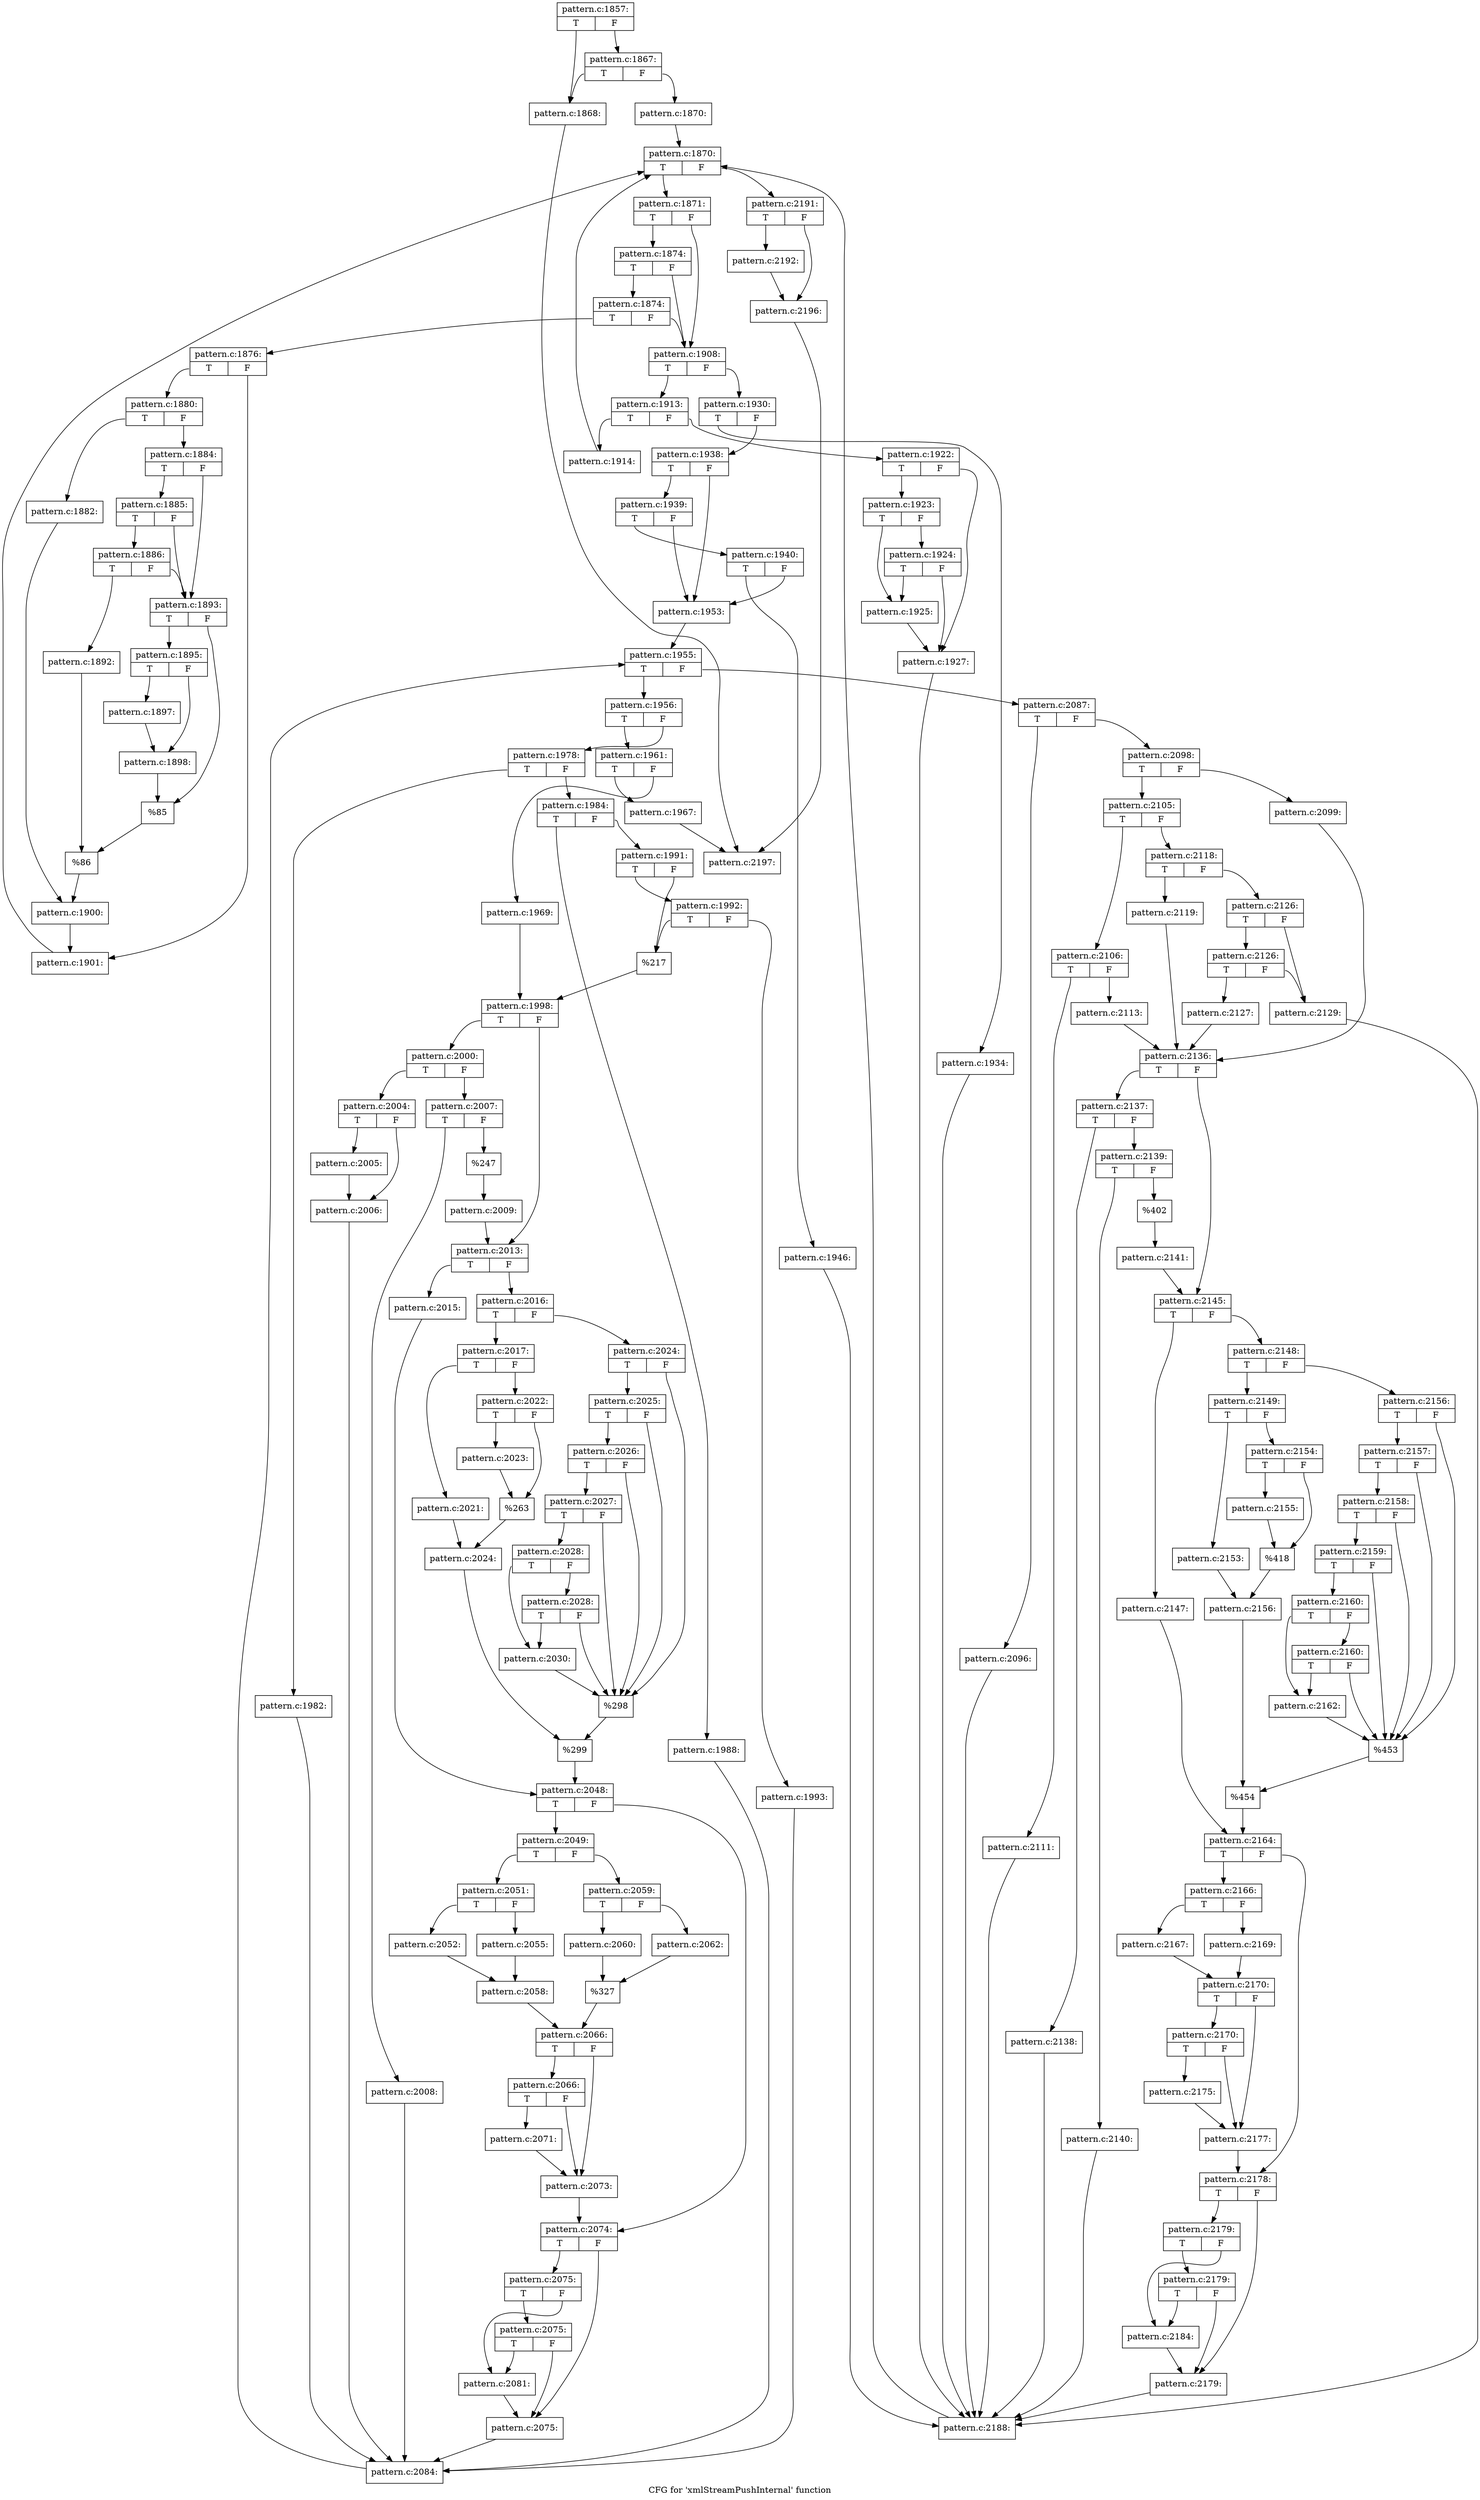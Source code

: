 digraph "CFG for 'xmlStreamPushInternal' function" {
	label="CFG for 'xmlStreamPushInternal' function";

	Node0x465a250 [shape=record,label="{pattern.c:1857:|{<s0>T|<s1>F}}"];
	Node0x465a250:s0 -> Node0x4660090;
	Node0x465a250:s1 -> Node0x4660130;
	Node0x4660130 [shape=record,label="{pattern.c:1867:|{<s0>T|<s1>F}}"];
	Node0x4660130:s0 -> Node0x4660090;
	Node0x4660130:s1 -> Node0x46600e0;
	Node0x4660090 [shape=record,label="{pattern.c:1868:}"];
	Node0x4660090 -> Node0x465c1f0;
	Node0x46600e0 [shape=record,label="{pattern.c:1870:}"];
	Node0x46600e0 -> Node0x4660910;
	Node0x4660910 [shape=record,label="{pattern.c:1870:|{<s0>T|<s1>F}}"];
	Node0x4660910:s0 -> Node0x4660d00;
	Node0x4660910:s1 -> Node0x4660b30;
	Node0x4660d00 [shape=record,label="{pattern.c:1871:|{<s0>T|<s1>F}}"];
	Node0x4660d00:s0 -> Node0x46611a0;
	Node0x4660d00:s1 -> Node0x46610d0;
	Node0x46611a0 [shape=record,label="{pattern.c:1874:|{<s0>T|<s1>F}}"];
	Node0x46611a0:s0 -> Node0x4661120;
	Node0x46611a0:s1 -> Node0x46610d0;
	Node0x4661120 [shape=record,label="{pattern.c:1874:|{<s0>T|<s1>F}}"];
	Node0x4661120:s0 -> Node0x4661080;
	Node0x4661120:s1 -> Node0x46610d0;
	Node0x4661080 [shape=record,label="{pattern.c:1876:|{<s0>T|<s1>F}}"];
	Node0x4661080:s0 -> Node0x4662020;
	Node0x4661080:s1 -> Node0x4662070;
	Node0x4662020 [shape=record,label="{pattern.c:1880:|{<s0>T|<s1>F}}"];
	Node0x4662020:s0 -> Node0x4662600;
	Node0x4662020:s1 -> Node0x46626a0;
	Node0x4662600 [shape=record,label="{pattern.c:1882:}"];
	Node0x4662600 -> Node0x4662650;
	Node0x46626a0 [shape=record,label="{pattern.c:1884:|{<s0>T|<s1>F}}"];
	Node0x46626a0:s0 -> Node0x4662ee0;
	Node0x46626a0:s1 -> Node0x4662e10;
	Node0x4662ee0 [shape=record,label="{pattern.c:1885:|{<s0>T|<s1>F}}"];
	Node0x4662ee0:s0 -> Node0x4662e60;
	Node0x4662ee0:s1 -> Node0x4662e10;
	Node0x4662e60 [shape=record,label="{pattern.c:1886:|{<s0>T|<s1>F}}"];
	Node0x4662e60:s0 -> Node0x4662d70;
	Node0x4662e60:s1 -> Node0x4662e10;
	Node0x4662d70 [shape=record,label="{pattern.c:1892:}"];
	Node0x4662d70 -> Node0x4662dc0;
	Node0x4662e10 [shape=record,label="{pattern.c:1893:|{<s0>T|<s1>F}}"];
	Node0x4662e10:s0 -> Node0x46640b0;
	Node0x4662e10:s1 -> Node0x4664100;
	Node0x46640b0 [shape=record,label="{pattern.c:1895:|{<s0>T|<s1>F}}"];
	Node0x46640b0:s0 -> Node0x46650b0;
	Node0x46640b0:s1 -> Node0x46653e0;
	Node0x46650b0 [shape=record,label="{pattern.c:1897:}"];
	Node0x46650b0 -> Node0x46653e0;
	Node0x46653e0 [shape=record,label="{pattern.c:1898:}"];
	Node0x46653e0 -> Node0x4664100;
	Node0x4664100 [shape=record,label="{%85}"];
	Node0x4664100 -> Node0x4662dc0;
	Node0x4662dc0 [shape=record,label="{%86}"];
	Node0x4662dc0 -> Node0x4662650;
	Node0x4662650 [shape=record,label="{pattern.c:1900:}"];
	Node0x4662650 -> Node0x4662070;
	Node0x4662070 [shape=record,label="{pattern.c:1901:}"];
	Node0x4662070 -> Node0x4660910;
	Node0x46610d0 [shape=record,label="{pattern.c:1908:|{<s0>T|<s1>F}}"];
	Node0x46610d0:s0 -> Node0x4665eb0;
	Node0x46610d0:s1 -> Node0x4665f00;
	Node0x4665eb0 [shape=record,label="{pattern.c:1913:|{<s0>T|<s1>F}}"];
	Node0x4665eb0:s0 -> Node0x4666370;
	Node0x4665eb0:s1 -> Node0x46663c0;
	Node0x4666370 [shape=record,label="{pattern.c:1914:}"];
	Node0x4666370 -> Node0x4660910;
	Node0x46663c0 [shape=record,label="{pattern.c:1922:|{<s0>T|<s1>F}}"];
	Node0x46663c0:s0 -> Node0x4666c50;
	Node0x46663c0:s1 -> Node0x4666c00;
	Node0x4666c50 [shape=record,label="{pattern.c:1923:|{<s0>T|<s1>F}}"];
	Node0x4666c50:s0 -> Node0x4666bb0;
	Node0x4666c50:s1 -> Node0x4666f30;
	Node0x4666f30 [shape=record,label="{pattern.c:1924:|{<s0>T|<s1>F}}"];
	Node0x4666f30:s0 -> Node0x4666bb0;
	Node0x4666f30:s1 -> Node0x4666c00;
	Node0x4666bb0 [shape=record,label="{pattern.c:1925:}"];
	Node0x4666bb0 -> Node0x4666c00;
	Node0x4666c00 [shape=record,label="{pattern.c:1927:}"];
	Node0x4666c00 -> Node0x4664a10;
	Node0x4665f00 [shape=record,label="{pattern.c:1930:|{<s0>T|<s1>F}}"];
	Node0x4665f00:s0 -> Node0x46651a0;
	Node0x4665f00:s1 -> Node0x46651f0;
	Node0x46651a0 [shape=record,label="{pattern.c:1934:}"];
	Node0x46651a0 -> Node0x4664a10;
	Node0x46651f0 [shape=record,label="{pattern.c:1938:|{<s0>T|<s1>F}}"];
	Node0x46651f0:s0 -> Node0x4668cd0;
	Node0x46651f0:s1 -> Node0x4668c00;
	Node0x4668cd0 [shape=record,label="{pattern.c:1939:|{<s0>T|<s1>F}}"];
	Node0x4668cd0:s0 -> Node0x4668c50;
	Node0x4668cd0:s1 -> Node0x4668c00;
	Node0x4668c50 [shape=record,label="{pattern.c:1940:|{<s0>T|<s1>F}}"];
	Node0x4668c50:s0 -> Node0x4668bb0;
	Node0x4668c50:s1 -> Node0x4668c00;
	Node0x4668bb0 [shape=record,label="{pattern.c:1946:}"];
	Node0x4668bb0 -> Node0x4664a10;
	Node0x4668c00 [shape=record,label="{pattern.c:1953:}"];
	Node0x4668c00 -> Node0x4669e20;
	Node0x4669e20 [shape=record,label="{pattern.c:1955:|{<s0>T|<s1>F}}"];
	Node0x4669e20:s0 -> Node0x466a240;
	Node0x4669e20:s1 -> Node0x466a040;
	Node0x466a240 [shape=record,label="{pattern.c:1956:|{<s0>T|<s1>F}}"];
	Node0x466a240:s0 -> Node0x466a430;
	Node0x466a240:s1 -> Node0x466a4d0;
	Node0x466a430 [shape=record,label="{pattern.c:1961:|{<s0>T|<s1>F}}"];
	Node0x466a430:s0 -> Node0x466b1b0;
	Node0x466a430:s1 -> Node0x466b200;
	Node0x466b1b0 [shape=record,label="{pattern.c:1967:}"];
	Node0x466b1b0 -> Node0x465c1f0;
	Node0x466b200 [shape=record,label="{pattern.c:1969:}"];
	Node0x466b200 -> Node0x466a480;
	Node0x466a4d0 [shape=record,label="{pattern.c:1978:|{<s0>T|<s1>F}}"];
	Node0x466a4d0:s0 -> Node0x466c970;
	Node0x466a4d0:s1 -> Node0x466c9c0;
	Node0x466c970 [shape=record,label="{pattern.c:1982:}"];
	Node0x466c970 -> Node0x466cca0;
	Node0x466c9c0 [shape=record,label="{pattern.c:1984:|{<s0>T|<s1>F}}"];
	Node0x466c9c0:s0 -> Node0x466d430;
	Node0x466c9c0:s1 -> Node0x466d480;
	Node0x466d430 [shape=record,label="{pattern.c:1988:}"];
	Node0x466d430 -> Node0x466cca0;
	Node0x466d480 [shape=record,label="{pattern.c:1991:|{<s0>T|<s1>F}}"];
	Node0x466d480:s0 -> Node0x466e090;
	Node0x466d480:s1 -> Node0x466e040;
	Node0x466e090 [shape=record,label="{pattern.c:1992:|{<s0>T|<s1>F}}"];
	Node0x466e090:s0 -> Node0x466e040;
	Node0x466e090:s1 -> Node0x466dff0;
	Node0x466dff0 [shape=record,label="{pattern.c:1993:}"];
	Node0x466dff0 -> Node0x466cca0;
	Node0x466e040 [shape=record,label="{%217}"];
	Node0x466e040 -> Node0x466a480;
	Node0x466a480 [shape=record,label="{pattern.c:1998:|{<s0>T|<s1>F}}"];
	Node0x466a480:s0 -> Node0x466edc0;
	Node0x466a480:s1 -> Node0x466ed70;
	Node0x466edc0 [shape=record,label="{pattern.c:2000:|{<s0>T|<s1>F}}"];
	Node0x466edc0:s0 -> Node0x466f930;
	Node0x466edc0:s1 -> Node0x466f9d0;
	Node0x466f930 [shape=record,label="{pattern.c:2004:|{<s0>T|<s1>F}}"];
	Node0x466f930:s0 -> Node0x466fe00;
	Node0x466f930:s1 -> Node0x466fe50;
	Node0x466fe00 [shape=record,label="{pattern.c:2005:}"];
	Node0x466fe00 -> Node0x466fe50;
	Node0x466fe50 [shape=record,label="{pattern.c:2006:}"];
	Node0x466fe50 -> Node0x466cca0;
	Node0x466f9d0 [shape=record,label="{pattern.c:2007:|{<s0>T|<s1>F}}"];
	Node0x466f9d0:s0 -> Node0x4670950;
	Node0x466f9d0:s1 -> Node0x46709a0;
	Node0x4670950 [shape=record,label="{pattern.c:2008:}"];
	Node0x4670950 -> Node0x466cca0;
	Node0x46709a0 [shape=record,label="{%247}"];
	Node0x46709a0 -> Node0x466f980;
	Node0x466f980 [shape=record,label="{pattern.c:2009:}"];
	Node0x466f980 -> Node0x466ed70;
	Node0x466ed70 [shape=record,label="{pattern.c:2013:|{<s0>T|<s1>F}}"];
	Node0x466ed70:s0 -> Node0x4647fc0;
	Node0x466ed70:s1 -> Node0x4648060;
	Node0x4647fc0 [shape=record,label="{pattern.c:2015:}"];
	Node0x4647fc0 -> Node0x4648010;
	Node0x4648060 [shape=record,label="{pattern.c:2016:|{<s0>T|<s1>F}}"];
	Node0x4648060:s0 -> Node0x4648660;
	Node0x4648060:s1 -> Node0x4648700;
	Node0x4648660 [shape=record,label="{pattern.c:2017:|{<s0>T|<s1>F}}"];
	Node0x4648660:s0 -> Node0x4648b90;
	Node0x4648660:s1 -> Node0x4648c30;
	Node0x4648b90 [shape=record,label="{pattern.c:2021:}"];
	Node0x4648b90 -> Node0x4648be0;
	Node0x4648c30 [shape=record,label="{pattern.c:2022:|{<s0>T|<s1>F}}"];
	Node0x4648c30:s0 -> Node0x46491d0;
	Node0x4648c30:s1 -> Node0x4649220;
	Node0x46491d0 [shape=record,label="{pattern.c:2023:}"];
	Node0x46491d0 -> Node0x4649220;
	Node0x4649220 [shape=record,label="{%263}"];
	Node0x4649220 -> Node0x4648be0;
	Node0x4648be0 [shape=record,label="{pattern.c:2024:}"];
	Node0x4648be0 -> Node0x46486b0;
	Node0x4648700 [shape=record,label="{pattern.c:2024:|{<s0>T|<s1>F}}"];
	Node0x4648700:s0 -> Node0x464a4b0;
	Node0x4648700:s1 -> Node0x464a130;
	Node0x464a4b0 [shape=record,label="{pattern.c:2025:|{<s0>T|<s1>F}}"];
	Node0x464a4b0:s0 -> Node0x464a460;
	Node0x464a4b0:s1 -> Node0x464a130;
	Node0x464a460 [shape=record,label="{pattern.c:2026:|{<s0>T|<s1>F}}"];
	Node0x464a460:s0 -> Node0x464a410;
	Node0x464a460:s1 -> Node0x464a130;
	Node0x464a410 [shape=record,label="{pattern.c:2027:|{<s0>T|<s1>F}}"];
	Node0x464a410:s0 -> Node0x464a3c0;
	Node0x464a410:s1 -> Node0x464a130;
	Node0x464a3c0 [shape=record,label="{pattern.c:2028:|{<s0>T|<s1>F}}"];
	Node0x464a3c0:s0 -> Node0x4649e00;
	Node0x464a3c0:s1 -> Node0x4649d80;
	Node0x4649d80 [shape=record,label="{pattern.c:2028:|{<s0>T|<s1>F}}"];
	Node0x4649d80:s0 -> Node0x4649e00;
	Node0x4649d80:s1 -> Node0x464a130;
	Node0x4649e00 [shape=record,label="{pattern.c:2030:}"];
	Node0x4649e00 -> Node0x464a130;
	Node0x464a130 [shape=record,label="{%298}"];
	Node0x464a130 -> Node0x46486b0;
	Node0x46486b0 [shape=record,label="{%299}"];
	Node0x46486b0 -> Node0x4648010;
	Node0x4648010 [shape=record,label="{pattern.c:2048:|{<s0>T|<s1>F}}"];
	Node0x4648010:s0 -> Node0x4679000;
	Node0x4648010:s1 -> Node0x4679050;
	Node0x4679000 [shape=record,label="{pattern.c:2049:|{<s0>T|<s1>F}}"];
	Node0x4679000:s0 -> Node0x4679670;
	Node0x4679000:s1 -> Node0x4679710;
	Node0x4679670 [shape=record,label="{pattern.c:2051:|{<s0>T|<s1>F}}"];
	Node0x4679670:s0 -> Node0x4679a10;
	Node0x4679670:s1 -> Node0x4679ab0;
	Node0x4679a10 [shape=record,label="{pattern.c:2052:}"];
	Node0x4679a10 -> Node0x4679a60;
	Node0x4679ab0 [shape=record,label="{pattern.c:2055:}"];
	Node0x4679ab0 -> Node0x4679a60;
	Node0x4679a60 [shape=record,label="{pattern.c:2058:}"];
	Node0x4679a60 -> Node0x46796c0;
	Node0x4679710 [shape=record,label="{pattern.c:2059:|{<s0>T|<s1>F}}"];
	Node0x4679710:s0 -> Node0x467a770;
	Node0x4679710:s1 -> Node0x467a810;
	Node0x467a770 [shape=record,label="{pattern.c:2060:}"];
	Node0x467a770 -> Node0x467a7c0;
	Node0x467a810 [shape=record,label="{pattern.c:2062:}"];
	Node0x467a810 -> Node0x467a7c0;
	Node0x467a7c0 [shape=record,label="{%327}"];
	Node0x467a7c0 -> Node0x46796c0;
	Node0x46796c0 [shape=record,label="{pattern.c:2066:|{<s0>T|<s1>F}}"];
	Node0x46796c0:s0 -> Node0x467b500;
	Node0x46796c0:s1 -> Node0x467b4b0;
	Node0x467b500 [shape=record,label="{pattern.c:2066:|{<s0>T|<s1>F}}"];
	Node0x467b500:s0 -> Node0x467b460;
	Node0x467b500:s1 -> Node0x467b4b0;
	Node0x467b460 [shape=record,label="{pattern.c:2071:}"];
	Node0x467b460 -> Node0x467b4b0;
	Node0x467b4b0 [shape=record,label="{pattern.c:2073:}"];
	Node0x467b4b0 -> Node0x4679050;
	Node0x4679050 [shape=record,label="{pattern.c:2074:|{<s0>T|<s1>F}}"];
	Node0x4679050:s0 -> Node0x467bfb0;
	Node0x4679050:s1 -> Node0x467bf60;
	Node0x467bfb0 [shape=record,label="{pattern.c:2075:|{<s0>T|<s1>F}}"];
	Node0x467bfb0:s0 -> Node0x467c4d0;
	Node0x467bfb0:s1 -> Node0x467bf10;
	Node0x467c4d0 [shape=record,label="{pattern.c:2075:|{<s0>T|<s1>F}}"];
	Node0x467c4d0:s0 -> Node0x467bf10;
	Node0x467c4d0:s1 -> Node0x467bf60;
	Node0x467bf10 [shape=record,label="{pattern.c:2081:}"];
	Node0x467bf10 -> Node0x467bf60;
	Node0x467bf60 [shape=record,label="{pattern.c:2075:}"];
	Node0x467bf60 -> Node0x466cca0;
	Node0x466cca0 [shape=record,label="{pattern.c:2084:}"];
	Node0x466cca0 -> Node0x4669e20;
	Node0x466a040 [shape=record,label="{pattern.c:2087:|{<s0>T|<s1>F}}"];
	Node0x466a040:s0 -> Node0x467d8b0;
	Node0x466a040:s1 -> Node0x467d9f0;
	Node0x467d8b0 [shape=record,label="{pattern.c:2096:}"];
	Node0x467d8b0 -> Node0x4664a10;
	Node0x467d9f0 [shape=record,label="{pattern.c:2098:|{<s0>T|<s1>F}}"];
	Node0x467d9f0:s0 -> Node0x467e1b0;
	Node0x467d9f0:s1 -> Node0x467e200;
	Node0x467e1b0 [shape=record,label="{pattern.c:2105:|{<s0>T|<s1>F}}"];
	Node0x467e1b0:s0 -> Node0x467e710;
	Node0x467e1b0:s1 -> Node0x467e760;
	Node0x467e710 [shape=record,label="{pattern.c:2106:|{<s0>T|<s1>F}}"];
	Node0x467e710:s0 -> Node0x467ec50;
	Node0x467e710:s1 -> Node0x467ecf0;
	Node0x467ec50 [shape=record,label="{pattern.c:2111:}"];
	Node0x467ec50 -> Node0x4664a10;
	Node0x467ecf0 [shape=record,label="{pattern.c:2113:}"];
	Node0x467ecf0 -> Node0x467f190;
	Node0x467e760 [shape=record,label="{pattern.c:2118:|{<s0>T|<s1>F}}"];
	Node0x467e760:s0 -> Node0x467eca0;
	Node0x467e760:s1 -> Node0x467f370;
	Node0x467eca0 [shape=record,label="{pattern.c:2119:}"];
	Node0x467eca0 -> Node0x467f190;
	Node0x467f370 [shape=record,label="{pattern.c:2126:|{<s0>T|<s1>F}}"];
	Node0x467f370:s0 -> Node0x467f730;
	Node0x467f370:s1 -> Node0x467f6e0;
	Node0x467f730 [shape=record,label="{pattern.c:2126:|{<s0>T|<s1>F}}"];
	Node0x467f730:s0 -> Node0x467f690;
	Node0x467f730:s1 -> Node0x467f6e0;
	Node0x467f690 [shape=record,label="{pattern.c:2127:}"];
	Node0x467f690 -> Node0x467f190;
	Node0x467f6e0 [shape=record,label="{pattern.c:2129:}"];
	Node0x467f6e0 -> Node0x4664a10;
	Node0x467e200 [shape=record,label="{pattern.c:2099:}"];
	Node0x467e200 -> Node0x467f190;
	Node0x467f190 [shape=record,label="{pattern.c:2136:|{<s0>T|<s1>F}}"];
	Node0x467f190:s0 -> Node0x46800e0;
	Node0x467f190:s1 -> Node0x4680130;
	Node0x46800e0 [shape=record,label="{pattern.c:2137:|{<s0>T|<s1>F}}"];
	Node0x46800e0:s0 -> Node0x4680620;
	Node0x46800e0:s1 -> Node0x46806c0;
	Node0x4680620 [shape=record,label="{pattern.c:2138:}"];
	Node0x4680620 -> Node0x4664a10;
	Node0x46806c0 [shape=record,label="{pattern.c:2139:|{<s0>T|<s1>F}}"];
	Node0x46806c0:s0 -> Node0x46809e0;
	Node0x46806c0:s1 -> Node0x4680a30;
	Node0x46809e0 [shape=record,label="{pattern.c:2140:}"];
	Node0x46809e0 -> Node0x4664a10;
	Node0x4680a30 [shape=record,label="{%402}"];
	Node0x4680a30 -> Node0x4680670;
	Node0x4680670 [shape=record,label="{pattern.c:2141:}"];
	Node0x4680670 -> Node0x4680130;
	Node0x4680130 [shape=record,label="{pattern.c:2145:|{<s0>T|<s1>F}}"];
	Node0x4680130:s0 -> Node0x4681140;
	Node0x4680130:s1 -> Node0x46811e0;
	Node0x4681140 [shape=record,label="{pattern.c:2147:}"];
	Node0x4681140 -> Node0x4681190;
	Node0x46811e0 [shape=record,label="{pattern.c:2148:|{<s0>T|<s1>F}}"];
	Node0x46811e0:s0 -> Node0x46817e0;
	Node0x46811e0:s1 -> Node0x4681880;
	Node0x46817e0 [shape=record,label="{pattern.c:2149:|{<s0>T|<s1>F}}"];
	Node0x46817e0:s0 -> Node0x4681d10;
	Node0x46817e0:s1 -> Node0x4681db0;
	Node0x4681d10 [shape=record,label="{pattern.c:2153:}"];
	Node0x4681d10 -> Node0x4681d60;
	Node0x4681db0 [shape=record,label="{pattern.c:2154:|{<s0>T|<s1>F}}"];
	Node0x4681db0:s0 -> Node0x4682350;
	Node0x4681db0:s1 -> Node0x46823a0;
	Node0x4682350 [shape=record,label="{pattern.c:2155:}"];
	Node0x4682350 -> Node0x46823a0;
	Node0x46823a0 [shape=record,label="{%418}"];
	Node0x46823a0 -> Node0x4681d60;
	Node0x4681d60 [shape=record,label="{pattern.c:2156:}"];
	Node0x4681d60 -> Node0x4681830;
	Node0x4681880 [shape=record,label="{pattern.c:2156:|{<s0>T|<s1>F}}"];
	Node0x4681880:s0 -> Node0x4682e30;
	Node0x4681880:s1 -> Node0x4682c60;
	Node0x4682e30 [shape=record,label="{pattern.c:2157:|{<s0>T|<s1>F}}"];
	Node0x4682e30:s0 -> Node0x4682db0;
	Node0x4682e30:s1 -> Node0x4682c60;
	Node0x4682db0 [shape=record,label="{pattern.c:2158:|{<s0>T|<s1>F}}"];
	Node0x4682db0:s0 -> Node0x4682d30;
	Node0x4682db0:s1 -> Node0x4682c60;
	Node0x4682d30 [shape=record,label="{pattern.c:2159:|{<s0>T|<s1>F}}"];
	Node0x4682d30:s0 -> Node0x4682cb0;
	Node0x4682d30:s1 -> Node0x4682c60;
	Node0x4682cb0 [shape=record,label="{pattern.c:2160:|{<s0>T|<s1>F}}"];
	Node0x4682cb0:s0 -> Node0x4682c10;
	Node0x4682cb0:s1 -> Node0x46840c0;
	Node0x46840c0 [shape=record,label="{pattern.c:2160:|{<s0>T|<s1>F}}"];
	Node0x46840c0:s0 -> Node0x4682c10;
	Node0x46840c0:s1 -> Node0x4682c60;
	Node0x4682c10 [shape=record,label="{pattern.c:2162:}"];
	Node0x4682c10 -> Node0x4682c60;
	Node0x4682c60 [shape=record,label="{%453}"];
	Node0x4682c60 -> Node0x4681830;
	Node0x4681830 [shape=record,label="{%454}"];
	Node0x4681830 -> Node0x4681190;
	Node0x4681190 [shape=record,label="{pattern.c:2164:|{<s0>T|<s1>F}}"];
	Node0x4681190:s0 -> Node0x4684fc0;
	Node0x4681190:s1 -> Node0x4685010;
	Node0x4684fc0 [shape=record,label="{pattern.c:2166:|{<s0>T|<s1>F}}"];
	Node0x4684fc0:s0 -> Node0x4685310;
	Node0x4684fc0:s1 -> Node0x46853b0;
	Node0x4685310 [shape=record,label="{pattern.c:2167:}"];
	Node0x4685310 -> Node0x4685360;
	Node0x46853b0 [shape=record,label="{pattern.c:2169:}"];
	Node0x46853b0 -> Node0x4685360;
	Node0x4685360 [shape=record,label="{pattern.c:2170:|{<s0>T|<s1>F}}"];
	Node0x4685360:s0 -> Node0x4685c20;
	Node0x4685360:s1 -> Node0x4685bd0;
	Node0x4685c20 [shape=record,label="{pattern.c:2170:|{<s0>T|<s1>F}}"];
	Node0x4685c20:s0 -> Node0x4685b80;
	Node0x4685c20:s1 -> Node0x4685bd0;
	Node0x4685b80 [shape=record,label="{pattern.c:2175:}"];
	Node0x4685b80 -> Node0x4685bd0;
	Node0x4685bd0 [shape=record,label="{pattern.c:2177:}"];
	Node0x4685bd0 -> Node0x4685010;
	Node0x4685010 [shape=record,label="{pattern.c:2178:|{<s0>T|<s1>F}}"];
	Node0x4685010:s0 -> Node0x4686690;
	Node0x4685010:s1 -> Node0x4686640;
	Node0x4686690 [shape=record,label="{pattern.c:2179:|{<s0>T|<s1>F}}"];
	Node0x4686690:s0 -> Node0x4686bb0;
	Node0x4686690:s1 -> Node0x46865f0;
	Node0x4686bb0 [shape=record,label="{pattern.c:2179:|{<s0>T|<s1>F}}"];
	Node0x4686bb0:s0 -> Node0x46865f0;
	Node0x4686bb0:s1 -> Node0x4686640;
	Node0x46865f0 [shape=record,label="{pattern.c:2184:}"];
	Node0x46865f0 -> Node0x4686640;
	Node0x4686640 [shape=record,label="{pattern.c:2179:}"];
	Node0x4686640 -> Node0x4664a10;
	Node0x4664a10 [shape=record,label="{pattern.c:2188:}"];
	Node0x4664a10 -> Node0x4660910;
	Node0x4660b30 [shape=record,label="{pattern.c:2191:|{<s0>T|<s1>F}}"];
	Node0x4660b30:s0 -> Node0x46878a0;
	Node0x4660b30:s1 -> Node0x46878f0;
	Node0x46878a0 [shape=record,label="{pattern.c:2192:}"];
	Node0x46878a0 -> Node0x46878f0;
	Node0x46878f0 [shape=record,label="{pattern.c:2196:}"];
	Node0x46878f0 -> Node0x465c1f0;
	Node0x465c1f0 [shape=record,label="{pattern.c:2197:}"];
}
